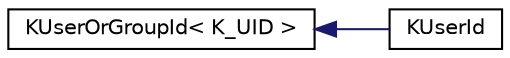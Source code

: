 digraph "Graphical Class Hierarchy"
{
  edge [fontname="Helvetica",fontsize="10",labelfontname="Helvetica",labelfontsize="10"];
  node [fontname="Helvetica",fontsize="10",shape=record];
  rankdir="LR";
  Node0 [label="KUserOrGroupId\< K_UID \>",height=0.2,width=0.4,color="black", fillcolor="white", style="filled",URL="$structKUserOrGroupId.html"];
  Node0 -> Node1 [dir="back",color="midnightblue",fontsize="10",style="solid",fontname="Helvetica"];
  Node1 [label="KUserId",height=0.2,width=0.4,color="black", fillcolor="white", style="filled",URL="$structKUserId.html",tooltip="A platform independent user ID. "];
}
